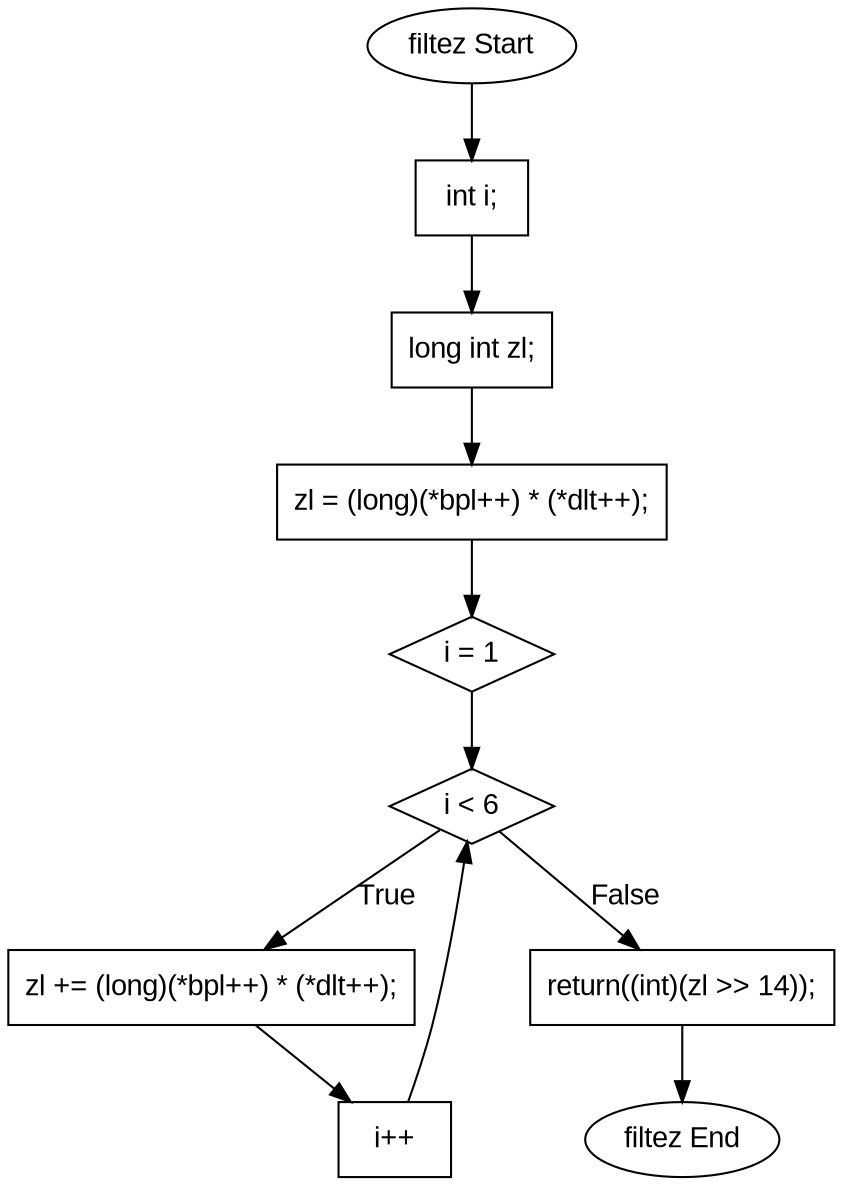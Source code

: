 digraph filtez {
    rankdir=TB;
    node [shape=box, fontname=Arial];
    edge [fontname=Arial];

    start [label="filtez Start", shape=ellipse];
    end [label="filtez End", shape=ellipse];
    init_i [label="int i;"];
    init_zl [label="long int zl;"];
    init_zl_calc [label="zl = (long)(*bpl++) * (*dlt++);"];
    for_init [label="i = 1", shape=diamond];
    for_cond [label="i < 6", shape=diamond];
    for_body [label="zl += (long)(*bpl++) * (*dlt++);"];
    for_inc [label="i++"];
    return_stmt [label="return((int)(zl >> 14));"];

    start -> init_i;
    init_i -> init_zl;
    init_zl -> init_zl_calc;
    init_zl_calc -> for_init;
    for_init -> for_cond;
    for_cond -> for_body [label="True"];
    for_cond -> return_stmt [label="False"];
    for_body -> for_inc;
    for_inc -> for_cond;
    return_stmt -> end;
}